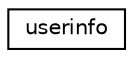 digraph "Graphical Class Hierarchy"
{
  edge [fontname="Helvetica",fontsize="10",labelfontname="Helvetica",labelfontsize="10"];
  node [fontname="Helvetica",fontsize="10",shape=record];
  rankdir="LR";
  Node0 [label="userinfo",height=0.2,width=0.4,color="black", fillcolor="white", style="filled",URL="$structuserinfo.html",tooltip="Struct data for get_me and get_accout command. "];
}
